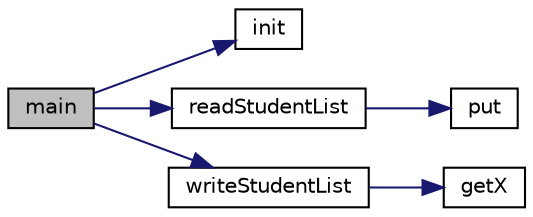 digraph "main"
{
  edge [fontname="Helvetica",fontsize="10",labelfontname="Helvetica",labelfontsize="10"];
  node [fontname="Helvetica",fontsize="10",shape=record];
  rankdir="LR";
  Node1 [label="main",height=0.2,width=0.4,color="black", fillcolor="grey75", style="filled", fontcolor="black"];
  Node1 -> Node2 [color="midnightblue",fontsize="10",style="solid",fontname="Helvetica"];
  Node2 [label="init",height=0.2,width=0.4,color="black", fillcolor="white", style="filled",URL="$StudentList_8c.html#a8996476759e6f48be17f008b26455ec8"];
  Node1 -> Node3 [color="midnightblue",fontsize="10",style="solid",fontname="Helvetica"];
  Node3 [label="readStudentList",height=0.2,width=0.4,color="black", fillcolor="white", style="filled",URL="$StudentList_8c.html#a06ff31ab1d0e694ba9c35eb08e583950"];
  Node3 -> Node4 [color="midnightblue",fontsize="10",style="solid",fontname="Helvetica"];
  Node4 [label="put",height=0.2,width=0.4,color="black", fillcolor="white", style="filled",URL="$StudentList_8c.html#a6101248c9fd871a298acb034a6e16a52"];
  Node1 -> Node5 [color="midnightblue",fontsize="10",style="solid",fontname="Helvetica"];
  Node5 [label="writeStudentList",height=0.2,width=0.4,color="black", fillcolor="white", style="filled",URL="$StudentList_8c.html#a1b41f1bf22121a8616fa316bfa258262"];
  Node5 -> Node6 [color="midnightblue",fontsize="10",style="solid",fontname="Helvetica"];
  Node6 [label="getX",height=0.2,width=0.4,color="black", fillcolor="white", style="filled",URL="$StudentList_8c.html#a6d3ac345eba2405cff0faa7a85bac468"];
}
